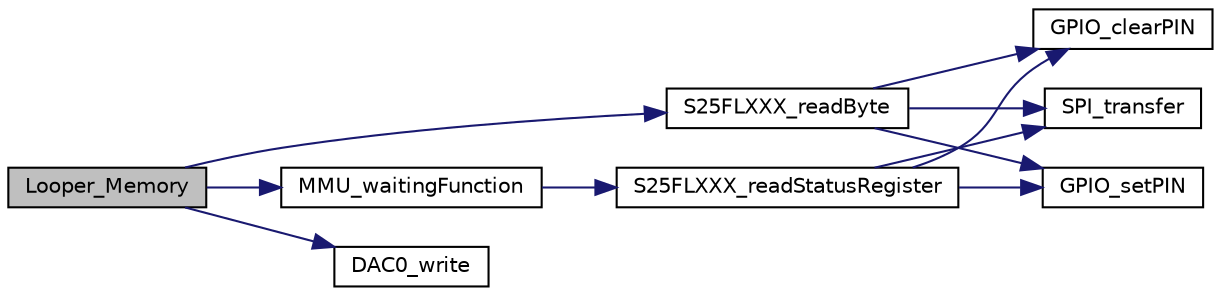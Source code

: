 digraph "Looper_Memory"
{
  edge [fontname="Helvetica",fontsize="10",labelfontname="Helvetica",labelfontsize="10"];
  node [fontname="Helvetica",fontsize="10",shape=record];
  rankdir="LR";
  Node0 [label="Looper_Memory",height=0.2,width=0.4,color="black", fillcolor="grey75", style="filled", fontcolor="black"];
  Node0 -> Node1 [color="midnightblue",fontsize="10",style="solid",fontname="Helvetica"];
  Node1 [label="S25FLXXX_readByte",height=0.2,width=0.4,color="black", fillcolor="white", style="filled",URL="$_s25_f_l_x_x_x_8c.html#ac858e592d6d22c4345a58f6fbb088093"];
  Node1 -> Node2 [color="midnightblue",fontsize="10",style="solid",fontname="Helvetica"];
  Node2 [label="GPIO_clearPIN",height=0.2,width=0.4,color="black", fillcolor="white", style="filled",URL="$_g_p_i_o_8c.html#a8e0195242968e9d04da390a9f40e88a3",tooltip="This clear an specific pin in a GPIO port. "];
  Node1 -> Node3 [color="midnightblue",fontsize="10",style="solid",fontname="Helvetica"];
  Node3 [label="SPI_transfer",height=0.2,width=0.4,color="black", fillcolor="white", style="filled",URL="$_s_p_i_8c.html#a5ad13ecfeda35016f18d06d2af95de60"];
  Node1 -> Node4 [color="midnightblue",fontsize="10",style="solid",fontname="Helvetica"];
  Node4 [label="GPIO_setPIN",height=0.2,width=0.4,color="black", fillcolor="white", style="filled",URL="$_g_p_i_o_8c.html#acb526ef87a32ac98905b39a88c04a928",tooltip="This set an specific pin in a GPIO port. "];
  Node0 -> Node5 [color="midnightblue",fontsize="10",style="solid",fontname="Helvetica"];
  Node5 [label="MMU_waitingFunction",height=0.2,width=0.4,color="black", fillcolor="white", style="filled",URL="$_s25_f_l_x_x_x_8c.html#a4b324f7e9886cefa3ff2be882d0f19d2"];
  Node5 -> Node6 [color="midnightblue",fontsize="10",style="solid",fontname="Helvetica"];
  Node6 [label="S25FLXXX_readStatusRegister",height=0.2,width=0.4,color="black", fillcolor="white", style="filled",URL="$_s25_f_l_x_x_x_8c.html#abbd307dcca5bd6c27e861980773bf65b"];
  Node6 -> Node2 [color="midnightblue",fontsize="10",style="solid",fontname="Helvetica"];
  Node6 -> Node3 [color="midnightblue",fontsize="10",style="solid",fontname="Helvetica"];
  Node6 -> Node4 [color="midnightblue",fontsize="10",style="solid",fontname="Helvetica"];
  Node0 -> Node7 [color="midnightblue",fontsize="10",style="solid",fontname="Helvetica"];
  Node7 [label="DAC0_write",height=0.2,width=0.4,color="black", fillcolor="white", style="filled",URL="$_d_a_c_8c.html#ae004e614b39c9c9953b32f2875822519"];
}
